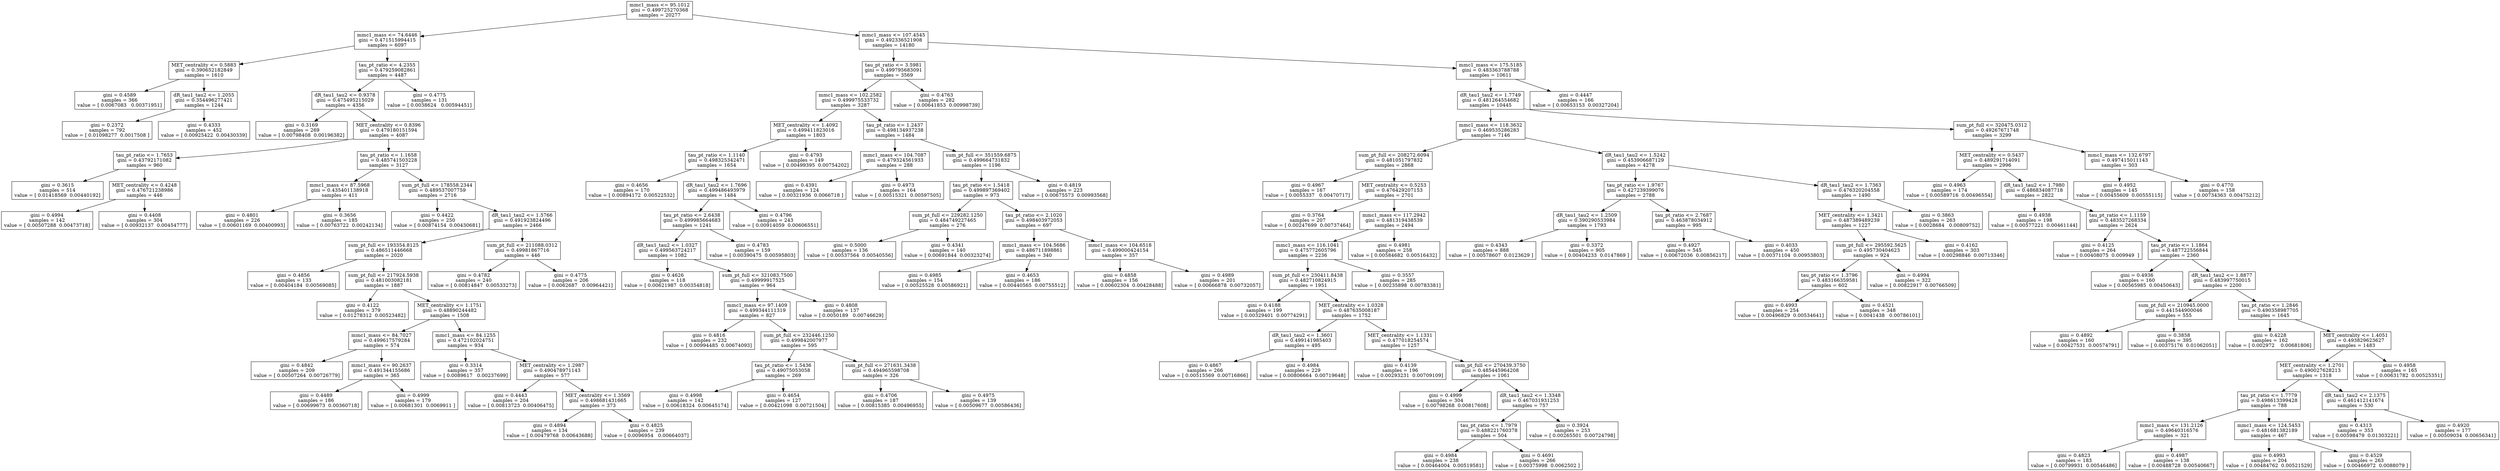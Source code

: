 digraph Tree {
0 [label="mmc1_mass <= 95.1012\ngini = 0.499725270368\nsamples = 20277", shape="box"] ;
1 [label="mmc1_mass <= 74.6446\ngini = 0.471515994415\nsamples = 6097", shape="box"] ;
0 -> 1 ;
2 [label="MET_centrality <= 0.5883\ngini = 0.390652182849\nsamples = 1610", shape="box"] ;
1 -> 2 ;
3 [label="gini = 0.4589\nsamples = 366\nvalue = [ 0.0067083   0.00371951]", shape="box"] ;
2 -> 3 ;
4 [label="dR_tau1_tau2 <= 1.2055\ngini = 0.354496277421\nsamples = 1244", shape="box"] ;
2 -> 4 ;
5 [label="gini = 0.2372\nsamples = 792\nvalue = [ 0.01098277  0.0017508 ]", shape="box"] ;
4 -> 5 ;
6 [label="gini = 0.4333\nsamples = 452\nvalue = [ 0.00925422  0.00430339]", shape="box"] ;
4 -> 6 ;
7 [label="tau_pt_ratio <= 4.2355\ngini = 0.479259082861\nsamples = 4487", shape="box"] ;
1 -> 7 ;
8 [label="dR_tau1_tau2 <= 0.9378\ngini = 0.475495215029\nsamples = 4356", shape="box"] ;
7 -> 8 ;
9 [label="gini = 0.3169\nsamples = 269\nvalue = [ 0.00798408  0.00196382]", shape="box"] ;
8 -> 9 ;
10 [label="MET_centrality <= 0.8396\ngini = 0.479180151594\nsamples = 4087", shape="box"] ;
8 -> 10 ;
11 [label="tau_pt_ratio <= 1.7653\ngini = 0.43792171082\nsamples = 960", shape="box"] ;
10 -> 11 ;
12 [label="gini = 0.3615\nsamples = 514\nvalue = [ 0.01418569  0.00440192]", shape="box"] ;
11 -> 12 ;
13 [label="MET_centrality <= 0.4248\ngini = 0.476721238986\nsamples = 446", shape="box"] ;
11 -> 13 ;
14 [label="gini = 0.4994\nsamples = 142\nvalue = [ 0.00507288  0.00473718]", shape="box"] ;
13 -> 14 ;
15 [label="gini = 0.4408\nsamples = 304\nvalue = [ 0.00932137  0.00454777]", shape="box"] ;
13 -> 15 ;
16 [label="tau_pt_ratio <= 1.1658\ngini = 0.485741503228\nsamples = 3127", shape="box"] ;
10 -> 16 ;
17 [label="mmc1_mass <= 87.5968\ngini = 0.435401138918\nsamples = 411", shape="box"] ;
16 -> 17 ;
18 [label="gini = 0.4801\nsamples = 226\nvalue = [ 0.00601169  0.00400993]", shape="box"] ;
17 -> 18 ;
19 [label="gini = 0.3656\nsamples = 185\nvalue = [ 0.00763722  0.00242134]", shape="box"] ;
17 -> 19 ;
20 [label="sum_pt_full <= 178558.2344\ngini = 0.489537007759\nsamples = 2716", shape="box"] ;
16 -> 20 ;
21 [label="gini = 0.4422\nsamples = 250\nvalue = [ 0.00874154  0.00430681]", shape="box"] ;
20 -> 21 ;
22 [label="dR_tau1_tau2 <= 1.5766\ngini = 0.491923824496\nsamples = 2466", shape="box"] ;
20 -> 22 ;
23 [label="sum_pt_full <= 193354.8125\ngini = 0.486511446668\nsamples = 2020", shape="box"] ;
22 -> 23 ;
24 [label="gini = 0.4856\nsamples = 133\nvalue = [ 0.00404184  0.00569085]", shape="box"] ;
23 -> 24 ;
25 [label="sum_pt_full <= 217924.5938\ngini = 0.481003082181\nsamples = 1887", shape="box"] ;
23 -> 25 ;
26 [label="gini = 0.4122\nsamples = 379\nvalue = [ 0.01278312  0.00523482]", shape="box"] ;
25 -> 26 ;
27 [label="MET_centrality <= 1.1751\ngini = 0.48890244482\nsamples = 1508", shape="box"] ;
25 -> 27 ;
28 [label="mmc1_mass <= 84.7027\ngini = 0.499617579284\nsamples = 574", shape="box"] ;
27 -> 28 ;
29 [label="gini = 0.4842\nsamples = 209\nvalue = [ 0.00507264  0.00726779]", shape="box"] ;
28 -> 29 ;
30 [label="mmc1_mass <= 90.2637\ngini = 0.491344155686\nsamples = 365", shape="box"] ;
28 -> 30 ;
31 [label="gini = 0.4489\nsamples = 186\nvalue = [ 0.00699673  0.00360718]", shape="box"] ;
30 -> 31 ;
32 [label="gini = 0.4999\nsamples = 179\nvalue = [ 0.00681301  0.0069911 ]", shape="box"] ;
30 -> 32 ;
33 [label="mmc1_mass <= 84.1255\ngini = 0.472102024751\nsamples = 934", shape="box"] ;
27 -> 33 ;
34 [label="gini = 0.3314\nsamples = 357\nvalue = [ 0.0089617   0.00237699]", shape="box"] ;
33 -> 34 ;
35 [label="MET_centrality <= 1.2987\ngini = 0.490478971143\nsamples = 577", shape="box"] ;
33 -> 35 ;
36 [label="gini = 0.4443\nsamples = 204\nvalue = [ 0.00813723  0.00406475]", shape="box"] ;
35 -> 36 ;
37 [label="MET_centrality <= 1.3569\ngini = 0.498681431665\nsamples = 373", shape="box"] ;
35 -> 37 ;
38 [label="gini = 0.4894\nsamples = 134\nvalue = [ 0.00479768  0.00643688]", shape="box"] ;
37 -> 38 ;
39 [label="gini = 0.4825\nsamples = 239\nvalue = [ 0.0096954   0.00664037]", shape="box"] ;
37 -> 39 ;
40 [label="sum_pt_full <= 211088.0312\ngini = 0.49981867716\nsamples = 446", shape="box"] ;
22 -> 40 ;
41 [label="gini = 0.4782\nsamples = 240\nvalue = [ 0.00814847  0.00533273]", shape="box"] ;
40 -> 41 ;
42 [label="gini = 0.4775\nsamples = 206\nvalue = [ 0.0062687   0.00964421]", shape="box"] ;
40 -> 42 ;
43 [label="gini = 0.4775\nsamples = 131\nvalue = [ 0.0038624   0.00594451]", shape="box"] ;
7 -> 43 ;
44 [label="mmc1_mass <= 107.4545\ngini = 0.492336521908\nsamples = 14180", shape="box"] ;
0 -> 44 ;
45 [label="tau_pt_ratio <= 3.5981\ngini = 0.499795683091\nsamples = 3569", shape="box"] ;
44 -> 45 ;
46 [label="mmc1_mass <= 102.2582\ngini = 0.499975533732\nsamples = 3287", shape="box"] ;
45 -> 46 ;
47 [label="MET_centrality <= 1.4092\ngini = 0.499411823016\nsamples = 1803", shape="box"] ;
46 -> 47 ;
48 [label="tau_pt_ratio <= 1.1140\ngini = 0.498325342471\nsamples = 1654", shape="box"] ;
47 -> 48 ;
49 [label="gini = 0.4656\nsamples = 170\nvalue = [ 0.00894172  0.00522532]", shape="box"] ;
48 -> 49 ;
50 [label="dR_tau1_tau2 <= 1.7696\ngini = 0.499486493979\nsamples = 1484", shape="box"] ;
48 -> 50 ;
51 [label="tau_pt_ratio <= 2.6438\ngini = 0.499985664683\nsamples = 1241", shape="box"] ;
50 -> 51 ;
52 [label="dR_tau1_tau2 <= 1.0327\ngini = 0.499563724217\nsamples = 1082", shape="box"] ;
51 -> 52 ;
53 [label="gini = 0.4626\nsamples = 118\nvalue = [ 0.00621987  0.00354818]", shape="box"] ;
52 -> 53 ;
54 [label="sum_pt_full <= 321083.7500\ngini = 0.49999917525\nsamples = 964", shape="box"] ;
52 -> 54 ;
55 [label="mmc1_mass <= 97.1409\ngini = 0.499344111319\nsamples = 827", shape="box"] ;
54 -> 55 ;
56 [label="gini = 0.4816\nsamples = 232\nvalue = [ 0.00994485  0.00674093]", shape="box"] ;
55 -> 56 ;
57 [label="sum_pt_full <= 232446.1250\ngini = 0.499842007977\nsamples = 595", shape="box"] ;
55 -> 57 ;
58 [label="tau_pt_ratio <= 1.5436\ngini = 0.49075053058\nsamples = 269", shape="box"] ;
57 -> 58 ;
59 [label="gini = 0.4998\nsamples = 142\nvalue = [ 0.00618324  0.00645174]", shape="box"] ;
58 -> 59 ;
60 [label="gini = 0.4654\nsamples = 127\nvalue = [ 0.00421098  0.00721504]", shape="box"] ;
58 -> 60 ;
61 [label="sum_pt_full <= 271631.3438\ngini = 0.494965598708\nsamples = 326", shape="box"] ;
57 -> 61 ;
62 [label="gini = 0.4706\nsamples = 187\nvalue = [ 0.00815385  0.00496955]", shape="box"] ;
61 -> 62 ;
63 [label="gini = 0.4975\nsamples = 139\nvalue = [ 0.00509677  0.00586436]", shape="box"] ;
61 -> 63 ;
64 [label="gini = 0.4808\nsamples = 137\nvalue = [ 0.0050189   0.00746629]", shape="box"] ;
54 -> 64 ;
65 [label="gini = 0.4783\nsamples = 159\nvalue = [ 0.00390475  0.00595803]", shape="box"] ;
51 -> 65 ;
66 [label="gini = 0.4796\nsamples = 243\nvalue = [ 0.00914059  0.00606551]", shape="box"] ;
50 -> 66 ;
67 [label="gini = 0.4793\nsamples = 149\nvalue = [ 0.00499395  0.00754202]", shape="box"] ;
47 -> 67 ;
68 [label="tau_pt_ratio <= 1.2437\ngini = 0.498134937238\nsamples = 1484", shape="box"] ;
46 -> 68 ;
69 [label="mmc1_mass <= 104.7087\ngini = 0.479324561933\nsamples = 288", shape="box"] ;
68 -> 69 ;
70 [label="gini = 0.4391\nsamples = 124\nvalue = [ 0.00321936  0.0066718 ]", shape="box"] ;
69 -> 70 ;
71 [label="gini = 0.4973\nsamples = 164\nvalue = [ 0.00515321  0.00597505]", shape="box"] ;
69 -> 71 ;
72 [label="sum_pt_full <= 351559.6875\ngini = 0.499664731832\nsamples = 1196", shape="box"] ;
68 -> 72 ;
73 [label="tau_pt_ratio <= 1.5418\ngini = 0.499897369402\nsamples = 973", shape="box"] ;
72 -> 73 ;
74 [label="sum_pt_full <= 229282.1250\ngini = 0.484749227465\nsamples = 276", shape="box"] ;
73 -> 74 ;
75 [label="gini = 0.5000\nsamples = 136\nvalue = [ 0.00537564  0.00540556]", shape="box"] ;
74 -> 75 ;
76 [label="gini = 0.4341\nsamples = 140\nvalue = [ 0.00691844  0.00323274]", shape="box"] ;
74 -> 76 ;
77 [label="tau_pt_ratio <= 2.1020\ngini = 0.498403972053\nsamples = 697", shape="box"] ;
73 -> 77 ;
78 [label="mmc1_mass <= 104.5686\ngini = 0.486711898861\nsamples = 340", shape="box"] ;
77 -> 78 ;
79 [label="gini = 0.4985\nsamples = 154\nvalue = [ 0.00525528  0.00586921]", shape="box"] ;
78 -> 79 ;
80 [label="gini = 0.4653\nsamples = 186\nvalue = [ 0.00440565  0.00755512]", shape="box"] ;
78 -> 80 ;
81 [label="mmc1_mass <= 104.6518\ngini = 0.499000424154\nsamples = 357", shape="box"] ;
77 -> 81 ;
82 [label="gini = 0.4858\nsamples = 156\nvalue = [ 0.00602304  0.00428488]", shape="box"] ;
81 -> 82 ;
83 [label="gini = 0.4989\nsamples = 201\nvalue = [ 0.00666878  0.00732057]", shape="box"] ;
81 -> 83 ;
84 [label="gini = 0.4819\nsamples = 223\nvalue = [ 0.00675573  0.00993568]", shape="box"] ;
72 -> 84 ;
85 [label="gini = 0.4763\nsamples = 282\nvalue = [ 0.00641853  0.00998739]", shape="box"] ;
45 -> 85 ;
86 [label="mmc1_mass <= 175.5185\ngini = 0.483363788788\nsamples = 10611", shape="box"] ;
44 -> 86 ;
87 [label="dR_tau1_tau2 <= 1.7749\ngini = 0.481264554682\nsamples = 10445", shape="box"] ;
86 -> 87 ;
88 [label="mmc1_mass <= 118.3632\ngini = 0.469535286283\nsamples = 7146", shape="box"] ;
87 -> 88 ;
89 [label="sum_pt_full <= 208272.6094\ngini = 0.481051797832\nsamples = 2868", shape="box"] ;
88 -> 89 ;
90 [label="gini = 0.4967\nsamples = 167\nvalue = [ 0.0055337   0.00470717]", shape="box"] ;
89 -> 90 ;
91 [label="MET_centrality <= 0.5253\ngini = 0.476429207153\nsamples = 2701", shape="box"] ;
89 -> 91 ;
92 [label="gini = 0.3764\nsamples = 207\nvalue = [ 0.00247699  0.00737464]", shape="box"] ;
91 -> 92 ;
93 [label="mmc1_mass <= 117.2942\ngini = 0.481319438539\nsamples = 2494", shape="box"] ;
91 -> 93 ;
94 [label="mmc1_mass <= 116.1041\ngini = 0.475772605796\nsamples = 2236", shape="box"] ;
93 -> 94 ;
95 [label="sum_pt_full <= 230411.8438\ngini = 0.482710824915\nsamples = 1951", shape="box"] ;
94 -> 95 ;
96 [label="gini = 0.4188\nsamples = 199\nvalue = [ 0.00329401  0.00774291]", shape="box"] ;
95 -> 96 ;
97 [label="MET_centrality <= 1.0328\ngini = 0.487635008187\nsamples = 1752", shape="box"] ;
95 -> 97 ;
98 [label="dR_tau1_tau2 <= 1.3601\ngini = 0.499141985403\nsamples = 495", shape="box"] ;
97 -> 98 ;
99 [label="gini = 0.4867\nsamples = 266\nvalue = [ 0.00515569  0.00716866]", shape="box"] ;
98 -> 99 ;
100 [label="gini = 0.4984\nsamples = 229\nvalue = [ 0.00806664  0.00719648]", shape="box"] ;
98 -> 100 ;
101 [label="MET_centrality <= 1.1331\ngini = 0.477018254574\nsamples = 1257", shape="box"] ;
97 -> 101 ;
102 [label="gini = 0.4139\nsamples = 196\nvalue = [ 0.00293231  0.00709109]", shape="box"] ;
101 -> 102 ;
103 [label="sum_pt_full <= 270439.3750\ngini = 0.485445964208\nsamples = 1061", shape="box"] ;
101 -> 103 ;
104 [label="gini = 0.4999\nsamples = 304\nvalue = [ 0.00798268  0.00817608]", shape="box"] ;
103 -> 104 ;
105 [label="dR_tau1_tau2 <= 1.3348\ngini = 0.467031931253\nsamples = 757", shape="box"] ;
103 -> 105 ;
106 [label="tau_pt_ratio <= 1.7979\ngini = 0.488221760378\nsamples = 504", shape="box"] ;
105 -> 106 ;
107 [label="gini = 0.4984\nsamples = 238\nvalue = [ 0.00464004  0.00519581]", shape="box"] ;
106 -> 107 ;
108 [label="gini = 0.4691\nsamples = 266\nvalue = [ 0.00375998  0.0062502 ]", shape="box"] ;
106 -> 108 ;
109 [label="gini = 0.3924\nsamples = 253\nvalue = [ 0.00265501  0.00724798]", shape="box"] ;
105 -> 109 ;
110 [label="gini = 0.3557\nsamples = 285\nvalue = [ 0.00235898  0.00783381]", shape="box"] ;
94 -> 110 ;
111 [label="gini = 0.4981\nsamples = 258\nvalue = [ 0.00584682  0.00516432]", shape="box"] ;
93 -> 111 ;
112 [label="dR_tau1_tau2 <= 1.5242\ngini = 0.453906687129\nsamples = 4278", shape="box"] ;
88 -> 112 ;
113 [label="tau_pt_ratio <= 1.9767\ngini = 0.427239399076\nsamples = 2788", shape="box"] ;
112 -> 113 ;
114 [label="dR_tau1_tau2 <= 1.2509\ngini = 0.390290533984\nsamples = 1793", shape="box"] ;
113 -> 114 ;
115 [label="gini = 0.4343\nsamples = 888\nvalue = [ 0.00578607  0.0123629 ]", shape="box"] ;
114 -> 115 ;
116 [label="gini = 0.3372\nsamples = 905\nvalue = [ 0.00404233  0.0147869 ]", shape="box"] ;
114 -> 116 ;
117 [label="tau_pt_ratio <= 2.7687\ngini = 0.463878034912\nsamples = 995", shape="box"] ;
113 -> 117 ;
118 [label="gini = 0.4927\nsamples = 545\nvalue = [ 0.00672036  0.00856217]", shape="box"] ;
117 -> 118 ;
119 [label="gini = 0.4033\nsamples = 450\nvalue = [ 0.00371104  0.00953803]", shape="box"] ;
117 -> 119 ;
120 [label="dR_tau1_tau2 <= 1.7363\ngini = 0.476320204558\nsamples = 1490", shape="box"] ;
112 -> 120 ;
121 [label="MET_centrality <= 1.3421\ngini = 0.487389489239\nsamples = 1227", shape="box"] ;
120 -> 121 ;
122 [label="sum_pt_full <= 295592.5625\ngini = 0.495730404623\nsamples = 924", shape="box"] ;
121 -> 122 ;
123 [label="tau_pt_ratio <= 1.3796\ngini = 0.483166359581\nsamples = 602", shape="box"] ;
122 -> 123 ;
124 [label="gini = 0.4993\nsamples = 254\nvalue = [ 0.00496829  0.00534641]", shape="box"] ;
123 -> 124 ;
125 [label="gini = 0.4521\nsamples = 348\nvalue = [ 0.0041438   0.00786101]", shape="box"] ;
123 -> 125 ;
126 [label="gini = 0.4994\nsamples = 322\nvalue = [ 0.00822917  0.00766509]", shape="box"] ;
122 -> 126 ;
127 [label="gini = 0.4162\nsamples = 303\nvalue = [ 0.00298846  0.00713346]", shape="box"] ;
121 -> 127 ;
128 [label="gini = 0.3863\nsamples = 263\nvalue = [ 0.0028684   0.00809752]", shape="box"] ;
120 -> 128 ;
129 [label="sum_pt_full <= 320475.0312\ngini = 0.49267671748\nsamples = 3299", shape="box"] ;
87 -> 129 ;
130 [label="MET_centrality <= 0.5437\ngini = 0.489291714091\nsamples = 2996", shape="box"] ;
129 -> 130 ;
131 [label="gini = 0.4963\nsamples = 174\nvalue = [ 0.00589716  0.00496554]", shape="box"] ;
130 -> 131 ;
132 [label="dR_tau1_tau2 <= 1.7980\ngini = 0.486834087718\nsamples = 2822", shape="box"] ;
130 -> 132 ;
133 [label="gini = 0.4938\nsamples = 198\nvalue = [ 0.00577221  0.00461144]", shape="box"] ;
132 -> 133 ;
134 [label="tau_pt_ratio <= 1.1159\ngini = 0.483527268334\nsamples = 2624", shape="box"] ;
132 -> 134 ;
135 [label="gini = 0.4125\nsamples = 264\nvalue = [ 0.00408075  0.009949  ]", shape="box"] ;
134 -> 135 ;
136 [label="tau_pt_ratio <= 1.1864\ngini = 0.487722556844\nsamples = 2360", shape="box"] ;
134 -> 136 ;
137 [label="gini = 0.4936\nsamples = 160\nvalue = [ 0.00565985  0.00450643]", shape="box"] ;
136 -> 137 ;
138 [label="dR_tau1_tau2 <= 1.8877\ngini = 0.483997750015\nsamples = 2200", shape="box"] ;
136 -> 138 ;
139 [label="sum_pt_full <= 210945.0000\ngini = 0.441544900046\nsamples = 555", shape="box"] ;
138 -> 139 ;
140 [label="gini = 0.4892\nsamples = 160\nvalue = [ 0.00427531  0.00574791]", shape="box"] ;
139 -> 140 ;
141 [label="gini = 0.3858\nsamples = 395\nvalue = [ 0.00375176  0.01062051]", shape="box"] ;
139 -> 141 ;
142 [label="tau_pt_ratio <= 1.2846\ngini = 0.490358987705\nsamples = 1645", shape="box"] ;
138 -> 142 ;
143 [label="gini = 0.4228\nsamples = 162\nvalue = [ 0.002972    0.00681806]", shape="box"] ;
142 -> 143 ;
144 [label="MET_centrality <= 1.4051\ngini = 0.493829623627\nsamples = 1483", shape="box"] ;
142 -> 144 ;
145 [label="MET_centrality <= 1.2701\ngini = 0.490027628213\nsamples = 1318", shape="box"] ;
144 -> 145 ;
146 [label="tau_pt_ratio <= 1.7779\ngini = 0.498613399428\nsamples = 788", shape="box"] ;
145 -> 146 ;
147 [label="mmc1_mass <= 131.2126\ngini = 0.49640316576\nsamples = 321", shape="box"] ;
146 -> 147 ;
148 [label="gini = 0.4823\nsamples = 183\nvalue = [ 0.00799931  0.00546486]", shape="box"] ;
147 -> 148 ;
149 [label="gini = 0.4987\nsamples = 138\nvalue = [ 0.00488728  0.00540667]", shape="box"] ;
147 -> 149 ;
150 [label="mmc1_mass <= 124.5453\ngini = 0.481681382189\nsamples = 467", shape="box"] ;
146 -> 150 ;
151 [label="gini = 0.4993\nsamples = 204\nvalue = [ 0.00484762  0.00521529]", shape="box"] ;
150 -> 151 ;
152 [label="gini = 0.4529\nsamples = 263\nvalue = [ 0.00466972  0.0088079 ]", shape="box"] ;
150 -> 152 ;
153 [label="dR_tau1_tau2 <= 2.1375\ngini = 0.461412141674\nsamples = 530", shape="box"] ;
145 -> 153 ;
154 [label="gini = 0.4313\nsamples = 353\nvalue = [ 0.00598479  0.01303221]", shape="box"] ;
153 -> 154 ;
155 [label="gini = 0.4920\nsamples = 177\nvalue = [ 0.00509034  0.00656341]", shape="box"] ;
153 -> 155 ;
156 [label="gini = 0.4958\nsamples = 165\nvalue = [ 0.00631782  0.00525351]", shape="box"] ;
144 -> 156 ;
157 [label="mmc1_mass <= 132.6797\ngini = 0.497415011143\nsamples = 303", shape="box"] ;
129 -> 157 ;
158 [label="gini = 0.4952\nsamples = 145\nvalue = [ 0.00455609  0.00555115]", shape="box"] ;
157 -> 158 ;
159 [label="gini = 0.4770\nsamples = 158\nvalue = [ 0.00734363  0.00475212]", shape="box"] ;
157 -> 159 ;
160 [label="gini = 0.4447\nsamples = 166\nvalue = [ 0.00653153  0.00327204]", shape="box"] ;
86 -> 160 ;
}